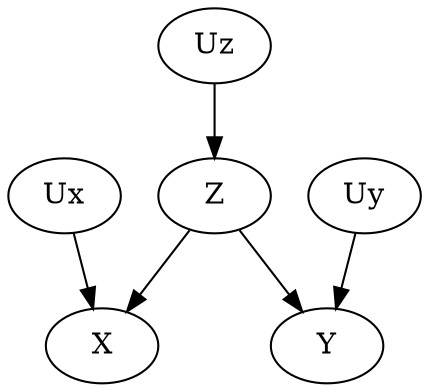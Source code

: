 strict digraph  {
Ux [x="-1", y=1];
X [x="-1", y=0];
Uy [x=1, y=1];
Y [x=1, y=0];
Uz [x=0, y=2];
Z [x=0, y=1];
Ux -> X;
Uy -> Y;
Uz -> Z;
Z -> X;
Z -> Y;
}
